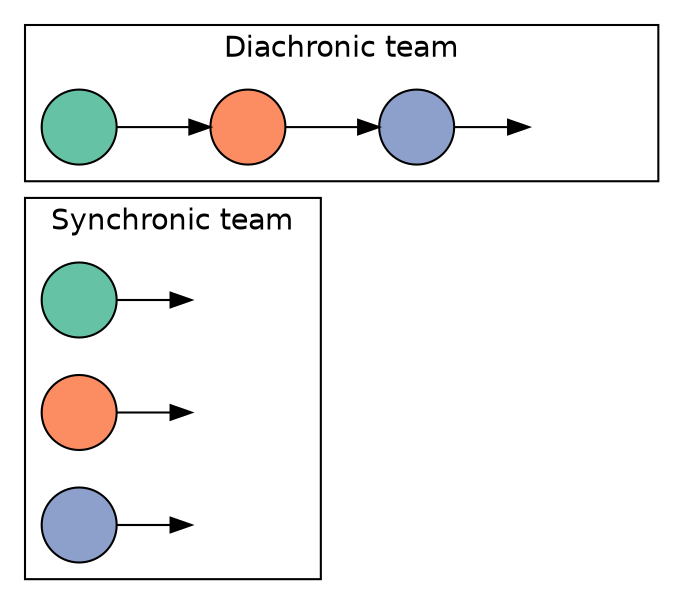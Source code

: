 digraph {
  fontname=helvetica;
  node[fontname=helvetica; label=""; style=filled];

  rankdir=LR;

  // Shapes are projects
  s1, s2, s3, d1, d2, d3[shape=circle];

  // Colors are people
  s1, d1[fillcolor="#66C2A5"];
  s2, d2[fillcolor="#FC8D62"];
  s3, d3[fillcolor="#8DA0CB"];

  // Invisible last nodes
  sinv1, sinv2, sinv3, dinv1[style=invis];

  subgraph cluster0 {
    label="Synchronic team";
    s1 -> sinv1;
    s2 -> sinv2;
    s3 -> sinv3;
  }

  subgraph cluster1 {
    label="Diachronic team";
    d1 -> d2 -> d3 -> dinv1;
  }
}
